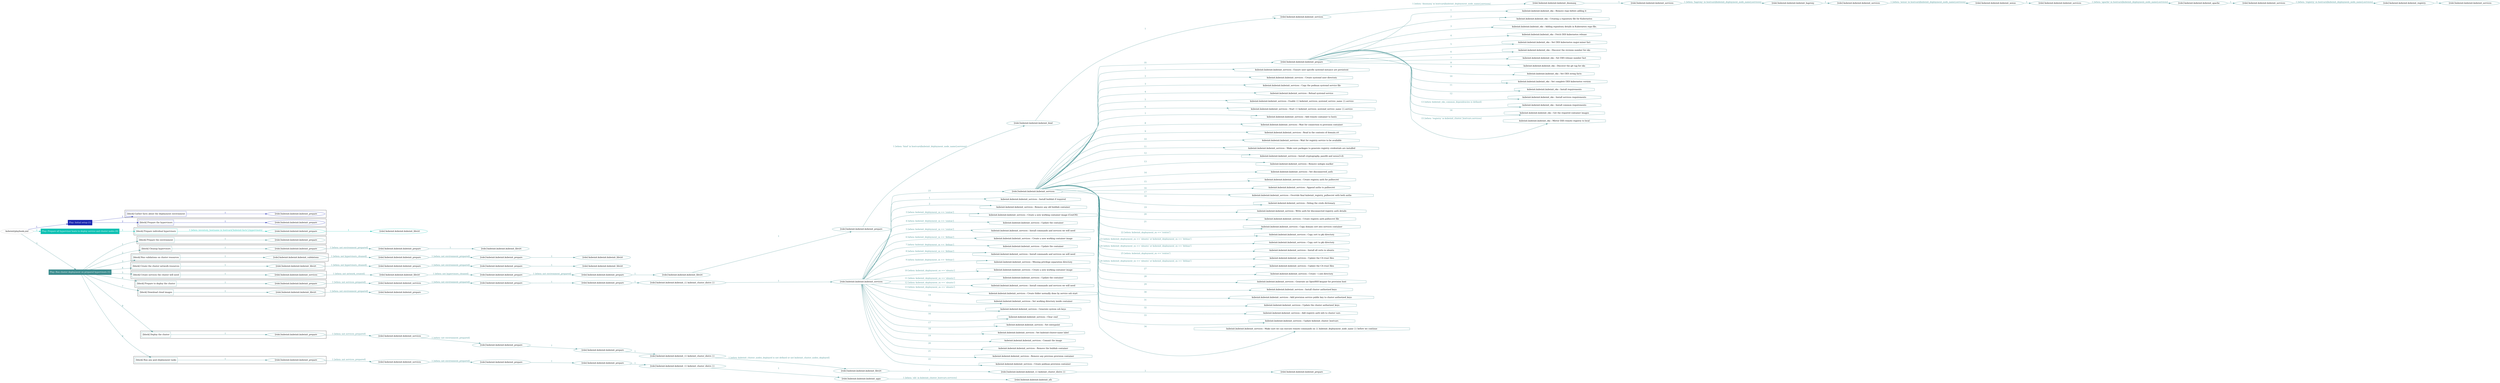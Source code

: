 digraph {
	graph [concentrate=true ordering=in rankdir=LR ratio=fill]
	edge [esep=5 sep=10]
	"kubeinit/playbook.yml" [id=root_node style=dotted]
	play_ed27cd42 [label="Play: Initial setup (1)" color="#1b28b1" fontcolor="#ffffff" id=play_ed27cd42 shape=box style=filled tooltip=localhost]
	"kubeinit/playbook.yml" -> play_ed27cd42 [label="1 " color="#1b28b1" fontcolor="#1b28b1" id=edge_12d8f143 labeltooltip="1 " tooltip="1 "]
	subgraph "kubeinit.kubeinit.kubeinit_prepare" {
		role_1913aab4 [label="[role] kubeinit.kubeinit.kubeinit_prepare" color="#1b28b1" id=role_1913aab4 tooltip="kubeinit.kubeinit.kubeinit_prepare"]
	}
	subgraph "kubeinit.kubeinit.kubeinit_prepare" {
		role_40dce30f [label="[role] kubeinit.kubeinit.kubeinit_prepare" color="#1b28b1" id=role_40dce30f tooltip="kubeinit.kubeinit.kubeinit_prepare"]
	}
	subgraph "Play: Initial setup (1)" {
		play_ed27cd42 -> block_aa862ec1 [label=1 color="#1b28b1" fontcolor="#1b28b1" id=edge_5e44bdc2 labeltooltip=1 tooltip=1]
		subgraph cluster_block_aa862ec1 {
			block_aa862ec1 [label="[block] Gather facts about the deployment environment" color="#1b28b1" id=block_aa862ec1 labeltooltip="Gather facts about the deployment environment" shape=box tooltip="Gather facts about the deployment environment"]
			block_aa862ec1 -> role_1913aab4 [label="1 " color="#1b28b1" fontcolor="#1b28b1" id=edge_03c2c3b6 labeltooltip="1 " tooltip="1 "]
		}
		play_ed27cd42 -> block_c8b6a17e [label=2 color="#1b28b1" fontcolor="#1b28b1" id=edge_3d2b2906 labeltooltip=2 tooltip=2]
		subgraph cluster_block_c8b6a17e {
			block_c8b6a17e [label="[block] Prepare the hypervisors" color="#1b28b1" id=block_c8b6a17e labeltooltip="Prepare the hypervisors" shape=box tooltip="Prepare the hypervisors"]
			block_c8b6a17e -> role_40dce30f [label="1 " color="#1b28b1" fontcolor="#1b28b1" id=edge_40eb3277 labeltooltip="1 " tooltip="1 "]
		}
	}
	play_72707050 [label="Play: Prepare all hypervisor hosts to deploy service and cluster nodes (0)" color="#0cc0b2" fontcolor="#ffffff" id=play_72707050 shape=box style=filled tooltip="Play: Prepare all hypervisor hosts to deploy service and cluster nodes (0)"]
	"kubeinit/playbook.yml" -> play_72707050 [label="2 " color="#0cc0b2" fontcolor="#0cc0b2" id=edge_b194c62f labeltooltip="2 " tooltip="2 "]
	subgraph "kubeinit.kubeinit.kubeinit_libvirt" {
		role_ccc35db8 [label="[role] kubeinit.kubeinit.kubeinit_libvirt" color="#0cc0b2" id=role_ccc35db8 tooltip="kubeinit.kubeinit.kubeinit_libvirt"]
	}
	subgraph "kubeinit.kubeinit.kubeinit_prepare" {
		role_d490cbe4 [label="[role] kubeinit.kubeinit.kubeinit_prepare" color="#0cc0b2" id=role_d490cbe4 tooltip="kubeinit.kubeinit.kubeinit_prepare"]
		role_d490cbe4 -> role_ccc35db8 [label="1 " color="#0cc0b2" fontcolor="#0cc0b2" id=edge_36a1f5f4 labeltooltip="1 " tooltip="1 "]
	}
	subgraph "Play: Prepare all hypervisor hosts to deploy service and cluster nodes (0)" {
		play_72707050 -> block_4f9aa7d6 [label=1 color="#0cc0b2" fontcolor="#0cc0b2" id=edge_ea1179d7 labeltooltip=1 tooltip=1]
		subgraph cluster_block_4f9aa7d6 {
			block_4f9aa7d6 [label="[block] Prepare individual hypervisors" color="#0cc0b2" id=block_4f9aa7d6 labeltooltip="Prepare individual hypervisors" shape=box tooltip="Prepare individual hypervisors"]
			block_4f9aa7d6 -> role_d490cbe4 [label="1 [when: inventory_hostname in hostvars['kubeinit-facts'].hypervisors]" color="#0cc0b2" fontcolor="#0cc0b2" id=edge_2a4bf79c labeltooltip="1 [when: inventory_hostname in hostvars['kubeinit-facts'].hypervisors]" tooltip="1 [when: inventory_hostname in hostvars['kubeinit-facts'].hypervisors]"]
		}
	}
	play_289da50a [label="Play: Run cluster deployment on prepared hypervisors (1)" color="#3d8d8f" fontcolor="#ffffff" id=play_289da50a shape=box style=filled tooltip=localhost]
	"kubeinit/playbook.yml" -> play_289da50a [label="3 " color="#3d8d8f" fontcolor="#3d8d8f" id=edge_84b1f937 labeltooltip="3 " tooltip="3 "]
	subgraph "kubeinit.kubeinit.kubeinit_prepare" {
		role_c51b89fb [label="[role] kubeinit.kubeinit.kubeinit_prepare" color="#3d8d8f" id=role_c51b89fb tooltip="kubeinit.kubeinit.kubeinit_prepare"]
	}
	subgraph "kubeinit.kubeinit.kubeinit_libvirt" {
		role_5e4519c5 [label="[role] kubeinit.kubeinit.kubeinit_libvirt" color="#3d8d8f" id=role_5e4519c5 tooltip="kubeinit.kubeinit.kubeinit_libvirt"]
	}
	subgraph "kubeinit.kubeinit.kubeinit_prepare" {
		role_742d0449 [label="[role] kubeinit.kubeinit.kubeinit_prepare" color="#3d8d8f" id=role_742d0449 tooltip="kubeinit.kubeinit.kubeinit_prepare"]
		role_742d0449 -> role_5e4519c5 [label="1 " color="#3d8d8f" fontcolor="#3d8d8f" id=edge_6610e8fa labeltooltip="1 " tooltip="1 "]
	}
	subgraph "kubeinit.kubeinit.kubeinit_prepare" {
		role_48e809f1 [label="[role] kubeinit.kubeinit.kubeinit_prepare" color="#3d8d8f" id=role_48e809f1 tooltip="kubeinit.kubeinit.kubeinit_prepare"]
		role_48e809f1 -> role_742d0449 [label="1 [when: not environment_prepared]" color="#3d8d8f" fontcolor="#3d8d8f" id=edge_e82c9b87 labeltooltip="1 [when: not environment_prepared]" tooltip="1 [when: not environment_prepared]"]
	}
	subgraph "kubeinit.kubeinit.kubeinit_libvirt" {
		role_6fddac48 [label="[role] kubeinit.kubeinit.kubeinit_libvirt" color="#3d8d8f" id=role_6fddac48 tooltip="kubeinit.kubeinit.kubeinit_libvirt"]
	}
	subgraph "kubeinit.kubeinit.kubeinit_prepare" {
		role_36497bff [label="[role] kubeinit.kubeinit.kubeinit_prepare" color="#3d8d8f" id=role_36497bff tooltip="kubeinit.kubeinit.kubeinit_prepare"]
		role_36497bff -> role_6fddac48 [label="1 " color="#3d8d8f" fontcolor="#3d8d8f" id=edge_33f6905b labeltooltip="1 " tooltip="1 "]
	}
	subgraph "kubeinit.kubeinit.kubeinit_prepare" {
		role_cf94d3ee [label="[role] kubeinit.kubeinit.kubeinit_prepare" color="#3d8d8f" id=role_cf94d3ee tooltip="kubeinit.kubeinit.kubeinit_prepare"]
		role_cf94d3ee -> role_36497bff [label="1 [when: not environment_prepared]" color="#3d8d8f" fontcolor="#3d8d8f" id=edge_13f770f9 labeltooltip="1 [when: not environment_prepared]" tooltip="1 [when: not environment_prepared]"]
	}
	subgraph "kubeinit.kubeinit.kubeinit_validations" {
		role_640a4544 [label="[role] kubeinit.kubeinit.kubeinit_validations" color="#3d8d8f" id=role_640a4544 tooltip="kubeinit.kubeinit.kubeinit_validations"]
		role_640a4544 -> role_cf94d3ee [label="1 [when: not hypervisors_cleaned]" color="#3d8d8f" fontcolor="#3d8d8f" id=edge_4dc7b590 labeltooltip="1 [when: not hypervisors_cleaned]" tooltip="1 [when: not hypervisors_cleaned]"]
	}
	subgraph "kubeinit.kubeinit.kubeinit_libvirt" {
		role_d9c794e6 [label="[role] kubeinit.kubeinit.kubeinit_libvirt" color="#3d8d8f" id=role_d9c794e6 tooltip="kubeinit.kubeinit.kubeinit_libvirt"]
	}
	subgraph "kubeinit.kubeinit.kubeinit_prepare" {
		role_4f677d02 [label="[role] kubeinit.kubeinit.kubeinit_prepare" color="#3d8d8f" id=role_4f677d02 tooltip="kubeinit.kubeinit.kubeinit_prepare"]
		role_4f677d02 -> role_d9c794e6 [label="1 " color="#3d8d8f" fontcolor="#3d8d8f" id=edge_91c641a7 labeltooltip="1 " tooltip="1 "]
	}
	subgraph "kubeinit.kubeinit.kubeinit_prepare" {
		role_67b2a0ea [label="[role] kubeinit.kubeinit.kubeinit_prepare" color="#3d8d8f" id=role_67b2a0ea tooltip="kubeinit.kubeinit.kubeinit_prepare"]
		role_67b2a0ea -> role_4f677d02 [label="1 [when: not environment_prepared]" color="#3d8d8f" fontcolor="#3d8d8f" id=edge_03c2a762 labeltooltip="1 [when: not environment_prepared]" tooltip="1 [when: not environment_prepared]"]
	}
	subgraph "kubeinit.kubeinit.kubeinit_libvirt" {
		role_ad00f9f1 [label="[role] kubeinit.kubeinit.kubeinit_libvirt" color="#3d8d8f" id=role_ad00f9f1 tooltip="kubeinit.kubeinit.kubeinit_libvirt"]
		role_ad00f9f1 -> role_67b2a0ea [label="1 [when: not hypervisors_cleaned]" color="#3d8d8f" fontcolor="#3d8d8f" id=edge_6fa90950 labeltooltip="1 [when: not hypervisors_cleaned]" tooltip="1 [when: not hypervisors_cleaned]"]
	}
	subgraph "kubeinit.kubeinit.kubeinit_services" {
		role_8a40bcc5 [label="[role] kubeinit.kubeinit.kubeinit_services" color="#3d8d8f" id=role_8a40bcc5 tooltip="kubeinit.kubeinit.kubeinit_services"]
	}
	subgraph "kubeinit.kubeinit.kubeinit_registry" {
		role_cb0378b9 [label="[role] kubeinit.kubeinit.kubeinit_registry" color="#3d8d8f" id=role_cb0378b9 tooltip="kubeinit.kubeinit.kubeinit_registry"]
		role_cb0378b9 -> role_8a40bcc5 [label="1 " color="#3d8d8f" fontcolor="#3d8d8f" id=edge_34a30bad labeltooltip="1 " tooltip="1 "]
	}
	subgraph "kubeinit.kubeinit.kubeinit_services" {
		role_3da8ff04 [label="[role] kubeinit.kubeinit.kubeinit_services" color="#3d8d8f" id=role_3da8ff04 tooltip="kubeinit.kubeinit.kubeinit_services"]
		role_3da8ff04 -> role_cb0378b9 [label="1 [when: 'registry' in hostvars[kubeinit_deployment_node_name].services]" color="#3d8d8f" fontcolor="#3d8d8f" id=edge_a5166edc labeltooltip="1 [when: 'registry' in hostvars[kubeinit_deployment_node_name].services]" tooltip="1 [when: 'registry' in hostvars[kubeinit_deployment_node_name].services]"]
	}
	subgraph "kubeinit.kubeinit.kubeinit_apache" {
		role_f93e5e94 [label="[role] kubeinit.kubeinit.kubeinit_apache" color="#3d8d8f" id=role_f93e5e94 tooltip="kubeinit.kubeinit.kubeinit_apache"]
		role_f93e5e94 -> role_3da8ff04 [label="1 " color="#3d8d8f" fontcolor="#3d8d8f" id=edge_82e59283 labeltooltip="1 " tooltip="1 "]
	}
	subgraph "kubeinit.kubeinit.kubeinit_services" {
		role_94d67c78 [label="[role] kubeinit.kubeinit.kubeinit_services" color="#3d8d8f" id=role_94d67c78 tooltip="kubeinit.kubeinit.kubeinit_services"]
		role_94d67c78 -> role_f93e5e94 [label="1 [when: 'apache' in hostvars[kubeinit_deployment_node_name].services]" color="#3d8d8f" fontcolor="#3d8d8f" id=edge_d48b48a7 labeltooltip="1 [when: 'apache' in hostvars[kubeinit_deployment_node_name].services]" tooltip="1 [when: 'apache' in hostvars[kubeinit_deployment_node_name].services]"]
	}
	subgraph "kubeinit.kubeinit.kubeinit_nexus" {
		role_5ba7af04 [label="[role] kubeinit.kubeinit.kubeinit_nexus" color="#3d8d8f" id=role_5ba7af04 tooltip="kubeinit.kubeinit.kubeinit_nexus"]
		role_5ba7af04 -> role_94d67c78 [label="1 " color="#3d8d8f" fontcolor="#3d8d8f" id=edge_3f0e7e55 labeltooltip="1 " tooltip="1 "]
	}
	subgraph "kubeinit.kubeinit.kubeinit_services" {
		role_5fd3d539 [label="[role] kubeinit.kubeinit.kubeinit_services" color="#3d8d8f" id=role_5fd3d539 tooltip="kubeinit.kubeinit.kubeinit_services"]
		role_5fd3d539 -> role_5ba7af04 [label="1 [when: 'nexus' in hostvars[kubeinit_deployment_node_name].services]" color="#3d8d8f" fontcolor="#3d8d8f" id=edge_e16a036d labeltooltip="1 [when: 'nexus' in hostvars[kubeinit_deployment_node_name].services]" tooltip="1 [when: 'nexus' in hostvars[kubeinit_deployment_node_name].services]"]
	}
	subgraph "kubeinit.kubeinit.kubeinit_haproxy" {
		role_6640e6b1 [label="[role] kubeinit.kubeinit.kubeinit_haproxy" color="#3d8d8f" id=role_6640e6b1 tooltip="kubeinit.kubeinit.kubeinit_haproxy"]
		role_6640e6b1 -> role_5fd3d539 [label="1 " color="#3d8d8f" fontcolor="#3d8d8f" id=edge_9a7c8c43 labeltooltip="1 " tooltip="1 "]
	}
	subgraph "kubeinit.kubeinit.kubeinit_services" {
		role_807a1c84 [label="[role] kubeinit.kubeinit.kubeinit_services" color="#3d8d8f" id=role_807a1c84 tooltip="kubeinit.kubeinit.kubeinit_services"]
		role_807a1c84 -> role_6640e6b1 [label="1 [when: 'haproxy' in hostvars[kubeinit_deployment_node_name].services]" color="#3d8d8f" fontcolor="#3d8d8f" id=edge_5aa02220 labeltooltip="1 [when: 'haproxy' in hostvars[kubeinit_deployment_node_name].services]" tooltip="1 [when: 'haproxy' in hostvars[kubeinit_deployment_node_name].services]"]
	}
	subgraph "kubeinit.kubeinit.kubeinit_dnsmasq" {
		role_ddac6aa1 [label="[role] kubeinit.kubeinit.kubeinit_dnsmasq" color="#3d8d8f" id=role_ddac6aa1 tooltip="kubeinit.kubeinit.kubeinit_dnsmasq"]
		role_ddac6aa1 -> role_807a1c84 [label="1 " color="#3d8d8f" fontcolor="#3d8d8f" id=edge_2832aa70 labeltooltip="1 " tooltip="1 "]
	}
	subgraph "kubeinit.kubeinit.kubeinit_services" {
		role_669ea11e [label="[role] kubeinit.kubeinit.kubeinit_services" color="#3d8d8f" id=role_669ea11e tooltip="kubeinit.kubeinit.kubeinit_services"]
		role_669ea11e -> role_ddac6aa1 [label="1 [when: 'dnsmasq' in hostvars[kubeinit_deployment_node_name].services]" color="#3d8d8f" fontcolor="#3d8d8f" id=edge_ac540626 labeltooltip="1 [when: 'dnsmasq' in hostvars[kubeinit_deployment_node_name].services]" tooltip="1 [when: 'dnsmasq' in hostvars[kubeinit_deployment_node_name].services]"]
	}
	subgraph "kubeinit.kubeinit.kubeinit_bind" {
		role_a613025d [label="[role] kubeinit.kubeinit.kubeinit_bind" color="#3d8d8f" id=role_a613025d tooltip="kubeinit.kubeinit.kubeinit_bind"]
		role_a613025d -> role_669ea11e [label="1 " color="#3d8d8f" fontcolor="#3d8d8f" id=edge_81223e79 labeltooltip="1 " tooltip="1 "]
	}
	subgraph "kubeinit.kubeinit.kubeinit_prepare" {
		role_af8263e2 [label="[role] kubeinit.kubeinit.kubeinit_prepare" color="#3d8d8f" id=role_af8263e2 tooltip="kubeinit.kubeinit.kubeinit_prepare"]
		role_af8263e2 -> role_a613025d [label="1 [when: 'bind' in hostvars[kubeinit_deployment_node_name].services]" color="#3d8d8f" fontcolor="#3d8d8f" id=edge_119400f1 labeltooltip="1 [when: 'bind' in hostvars[kubeinit_deployment_node_name].services]" tooltip="1 [when: 'bind' in hostvars[kubeinit_deployment_node_name].services]"]
	}
	subgraph "kubeinit.kubeinit.kubeinit_libvirt" {
		role_ec24b606 [label="[role] kubeinit.kubeinit.kubeinit_libvirt" color="#3d8d8f" id=role_ec24b606 tooltip="kubeinit.kubeinit.kubeinit_libvirt"]
		role_ec24b606 -> role_af8263e2 [label="1 " color="#3d8d8f" fontcolor="#3d8d8f" id=edge_4106779b labeltooltip="1 " tooltip="1 "]
	}
	subgraph "kubeinit.kubeinit.kubeinit_prepare" {
		role_6ece274b [label="[role] kubeinit.kubeinit.kubeinit_prepare" color="#3d8d8f" id=role_6ece274b tooltip="kubeinit.kubeinit.kubeinit_prepare"]
		role_6ece274b -> role_ec24b606 [label="1 " color="#3d8d8f" fontcolor="#3d8d8f" id=edge_ae732246 labeltooltip="1 " tooltip="1 "]
	}
	subgraph "kubeinit.kubeinit.kubeinit_prepare" {
		role_fc67b552 [label="[role] kubeinit.kubeinit.kubeinit_prepare" color="#3d8d8f" id=role_fc67b552 tooltip="kubeinit.kubeinit.kubeinit_prepare"]
		role_fc67b552 -> role_6ece274b [label="1 [when: not environment_prepared]" color="#3d8d8f" fontcolor="#3d8d8f" id=edge_a0541a62 labeltooltip="1 [when: not environment_prepared]" tooltip="1 [when: not environment_prepared]"]
	}
	subgraph "kubeinit.kubeinit.kubeinit_libvirt" {
		role_9a5ef5a3 [label="[role] kubeinit.kubeinit.kubeinit_libvirt" color="#3d8d8f" id=role_9a5ef5a3 tooltip="kubeinit.kubeinit.kubeinit_libvirt"]
		role_9a5ef5a3 -> role_fc67b552 [label="1 [when: not hypervisors_cleaned]" color="#3d8d8f" fontcolor="#3d8d8f" id=edge_6aa70fbb labeltooltip="1 [when: not hypervisors_cleaned]" tooltip="1 [when: not hypervisors_cleaned]"]
	}
	subgraph "kubeinit.kubeinit.kubeinit_services" {
		role_b796de22 [label="[role] kubeinit.kubeinit.kubeinit_services" color="#3d8d8f" id=role_b796de22 tooltip="kubeinit.kubeinit.kubeinit_services"]
		role_b796de22 -> role_9a5ef5a3 [label="1 [when: not network_created]" color="#3d8d8f" fontcolor="#3d8d8f" id=edge_2a6d3ac8 labeltooltip="1 [when: not network_created]" tooltip="1 [when: not network_created]"]
	}
	subgraph "kubeinit.kubeinit.kubeinit_prepare" {
		role_5080daf3 [label="[role] kubeinit.kubeinit.kubeinit_prepare" color="#3d8d8f" id=role_5080daf3 tooltip="kubeinit.kubeinit.kubeinit_prepare"]
		task_c524c833 [label="kubeinit.kubeinit.kubeinit_eks : Remove repo before adding it" color="#3d8d8f" id=task_c524c833 shape=octagon tooltip="kubeinit.kubeinit.kubeinit_eks : Remove repo before adding it"]
		role_5080daf3 -> task_c524c833 [label="1 " color="#3d8d8f" fontcolor="#3d8d8f" id=edge_ee82f347 labeltooltip="1 " tooltip="1 "]
		task_7a5a6acb [label="kubeinit.kubeinit.kubeinit_eks : Creating a repository file for Kubernetes" color="#3d8d8f" id=task_7a5a6acb shape=octagon tooltip="kubeinit.kubeinit.kubeinit_eks : Creating a repository file for Kubernetes"]
		role_5080daf3 -> task_7a5a6acb [label="2 " color="#3d8d8f" fontcolor="#3d8d8f" id=edge_6113c888 labeltooltip="2 " tooltip="2 "]
		task_5d8f1655 [label="kubeinit.kubeinit.kubeinit_eks : Adding repository details in Kubernetes repo file." color="#3d8d8f" id=task_5d8f1655 shape=octagon tooltip="kubeinit.kubeinit.kubeinit_eks : Adding repository details in Kubernetes repo file."]
		role_5080daf3 -> task_5d8f1655 [label="3 " color="#3d8d8f" fontcolor="#3d8d8f" id=edge_b1687b29 labeltooltip="3 " tooltip="3 "]
		task_80e5659b [label="kubeinit.kubeinit.kubeinit_eks : Fetch EKS kubernetes release" color="#3d8d8f" id=task_80e5659b shape=octagon tooltip="kubeinit.kubeinit.kubeinit_eks : Fetch EKS kubernetes release"]
		role_5080daf3 -> task_80e5659b [label="4 " color="#3d8d8f" fontcolor="#3d8d8f" id=edge_83ed5801 labeltooltip="4 " tooltip="4 "]
		task_7a3148df [label="kubeinit.kubeinit.kubeinit_eks : Set EKS kubernetes major-minor fact" color="#3d8d8f" id=task_7a3148df shape=octagon tooltip="kubeinit.kubeinit.kubeinit_eks : Set EKS kubernetes major-minor fact"]
		role_5080daf3 -> task_7a3148df [label="5 " color="#3d8d8f" fontcolor="#3d8d8f" id=edge_a1361b13 labeltooltip="5 " tooltip="5 "]
		task_a646508f [label="kubeinit.kubeinit.kubeinit_eks : Discover the revision number for eks" color="#3d8d8f" id=task_a646508f shape=octagon tooltip="kubeinit.kubeinit.kubeinit_eks : Discover the revision number for eks"]
		role_5080daf3 -> task_a646508f [label="6 " color="#3d8d8f" fontcolor="#3d8d8f" id=edge_18ba3a00 labeltooltip="6 " tooltip="6 "]
		task_b60b4933 [label="kubeinit.kubeinit.kubeinit_eks : Set EKS release number fact" color="#3d8d8f" id=task_b60b4933 shape=octagon tooltip="kubeinit.kubeinit.kubeinit_eks : Set EKS release number fact"]
		role_5080daf3 -> task_b60b4933 [label="7 " color="#3d8d8f" fontcolor="#3d8d8f" id=edge_b01d1265 labeltooltip="7 " tooltip="7 "]
		task_8fae498a [label="kubeinit.kubeinit.kubeinit_eks : Discover the git tag for eks" color="#3d8d8f" id=task_8fae498a shape=octagon tooltip="kubeinit.kubeinit.kubeinit_eks : Discover the git tag for eks"]
		role_5080daf3 -> task_8fae498a [label="8 " color="#3d8d8f" fontcolor="#3d8d8f" id=edge_43b6bfc1 labeltooltip="8 " tooltip="8 "]
		task_4cc529e1 [label="kubeinit.kubeinit.kubeinit_eks : Set EKS string facts" color="#3d8d8f" id=task_4cc529e1 shape=octagon tooltip="kubeinit.kubeinit.kubeinit_eks : Set EKS string facts"]
		role_5080daf3 -> task_4cc529e1 [label="9 " color="#3d8d8f" fontcolor="#3d8d8f" id=edge_a29e994a labeltooltip="9 " tooltip="9 "]
		task_43d8b7f7 [label="kubeinit.kubeinit.kubeinit_eks : Set complete EKS kubernetes version" color="#3d8d8f" id=task_43d8b7f7 shape=octagon tooltip="kubeinit.kubeinit.kubeinit_eks : Set complete EKS kubernetes version"]
		role_5080daf3 -> task_43d8b7f7 [label="10 " color="#3d8d8f" fontcolor="#3d8d8f" id=edge_1fc84850 labeltooltip="10 " tooltip="10 "]
		task_b6832291 [label="kubeinit.kubeinit.kubeinit_eks : Install requirements" color="#3d8d8f" id=task_b6832291 shape=octagon tooltip="kubeinit.kubeinit.kubeinit_eks : Install requirements"]
		role_5080daf3 -> task_b6832291 [label="11 " color="#3d8d8f" fontcolor="#3d8d8f" id=edge_e22537a0 labeltooltip="11 " tooltip="11 "]
		task_f0002937 [label="kubeinit.kubeinit.kubeinit_eks : Install services requirements" color="#3d8d8f" id=task_f0002937 shape=octagon tooltip="kubeinit.kubeinit.kubeinit_eks : Install services requirements"]
		role_5080daf3 -> task_f0002937 [label="12 " color="#3d8d8f" fontcolor="#3d8d8f" id=edge_0b64375f labeltooltip="12 " tooltip="12 "]
		task_69e80c5c [label="kubeinit.kubeinit.kubeinit_eks : Install common requirements" color="#3d8d8f" id=task_69e80c5c shape=octagon tooltip="kubeinit.kubeinit.kubeinit_eks : Install common requirements"]
		role_5080daf3 -> task_69e80c5c [label="13 [when: kubeinit_eks_common_dependencies is defined]" color="#3d8d8f" fontcolor="#3d8d8f" id=edge_01b334aa labeltooltip="13 [when: kubeinit_eks_common_dependencies is defined]" tooltip="13 [when: kubeinit_eks_common_dependencies is defined]"]
		task_558d7453 [label="kubeinit.kubeinit.kubeinit_eks : Get the required container images" color="#3d8d8f" id=task_558d7453 shape=octagon tooltip="kubeinit.kubeinit.kubeinit_eks : Get the required container images"]
		role_5080daf3 -> task_558d7453 [label="14 " color="#3d8d8f" fontcolor="#3d8d8f" id=edge_521c6434 labeltooltip="14 " tooltip="14 "]
		task_aaf5587a [label="kubeinit.kubeinit.kubeinit_eks : Mirror EKS remote registry to local" color="#3d8d8f" id=task_aaf5587a shape=octagon tooltip="kubeinit.kubeinit.kubeinit_eks : Mirror EKS remote registry to local"]
		role_5080daf3 -> task_aaf5587a [label="15 [when: 'registry' in kubeinit_cluster_hostvars.services]" color="#3d8d8f" fontcolor="#3d8d8f" id=edge_68f10ab7 labeltooltip="15 [when: 'registry' in kubeinit_cluster_hostvars.services]" tooltip="15 [when: 'registry' in kubeinit_cluster_hostvars.services]"]
	}
	subgraph "kubeinit.kubeinit.kubeinit_services" {
		role_c62dd829 [label="[role] kubeinit.kubeinit.kubeinit_services" color="#3d8d8f" id=role_c62dd829 tooltip="kubeinit.kubeinit.kubeinit_services"]
		task_babb13df [label="kubeinit.kubeinit.kubeinit_services : Ensure user specific systemd instance are persistent" color="#3d8d8f" id=task_babb13df shape=octagon tooltip="kubeinit.kubeinit.kubeinit_services : Ensure user specific systemd instance are persistent"]
		role_c62dd829 -> task_babb13df [label="1 " color="#3d8d8f" fontcolor="#3d8d8f" id=edge_08d0a9c3 labeltooltip="1 " tooltip="1 "]
		task_16cf6bcc [label="kubeinit.kubeinit.kubeinit_services : Create systemd user directory" color="#3d8d8f" id=task_16cf6bcc shape=octagon tooltip="kubeinit.kubeinit.kubeinit_services : Create systemd user directory"]
		role_c62dd829 -> task_16cf6bcc [label="2 " color="#3d8d8f" fontcolor="#3d8d8f" id=edge_efe310e9 labeltooltip="2 " tooltip="2 "]
		task_50e7569a [label="kubeinit.kubeinit.kubeinit_services : Copy the podman systemd service file" color="#3d8d8f" id=task_50e7569a shape=octagon tooltip="kubeinit.kubeinit.kubeinit_services : Copy the podman systemd service file"]
		role_c62dd829 -> task_50e7569a [label="3 " color="#3d8d8f" fontcolor="#3d8d8f" id=edge_6308e497 labeltooltip="3 " tooltip="3 "]
		task_e806958f [label="kubeinit.kubeinit.kubeinit_services : Reload systemd service" color="#3d8d8f" id=task_e806958f shape=octagon tooltip="kubeinit.kubeinit.kubeinit_services : Reload systemd service"]
		role_c62dd829 -> task_e806958f [label="4 " color="#3d8d8f" fontcolor="#3d8d8f" id=edge_603ae0ab labeltooltip="4 " tooltip="4 "]
		task_04f7ec0a [label="kubeinit.kubeinit.kubeinit_services : Enable {{ kubeinit_services_systemd_service_name }}.service" color="#3d8d8f" id=task_04f7ec0a shape=octagon tooltip="kubeinit.kubeinit.kubeinit_services : Enable {{ kubeinit_services_systemd_service_name }}.service"]
		role_c62dd829 -> task_04f7ec0a [label="5 " color="#3d8d8f" fontcolor="#3d8d8f" id=edge_5b76b53d labeltooltip="5 " tooltip="5 "]
		task_aca8685b [label="kubeinit.kubeinit.kubeinit_services : Start {{ kubeinit_services_systemd_service_name }}.service" color="#3d8d8f" id=task_aca8685b shape=octagon tooltip="kubeinit.kubeinit.kubeinit_services : Start {{ kubeinit_services_systemd_service_name }}.service"]
		role_c62dd829 -> task_aca8685b [label="6 " color="#3d8d8f" fontcolor="#3d8d8f" id=edge_55ed6dcb labeltooltip="6 " tooltip="6 "]
		task_1c650e6e [label="kubeinit.kubeinit.kubeinit_services : Add remote container to hosts" color="#3d8d8f" id=task_1c650e6e shape=octagon tooltip="kubeinit.kubeinit.kubeinit_services : Add remote container to hosts"]
		role_c62dd829 -> task_1c650e6e [label="7 " color="#3d8d8f" fontcolor="#3d8d8f" id=edge_7a0fbd1c labeltooltip="7 " tooltip="7 "]
		task_932d36e6 [label="kubeinit.kubeinit.kubeinit_services : Wait for connection to provision container" color="#3d8d8f" id=task_932d36e6 shape=octagon tooltip="kubeinit.kubeinit.kubeinit_services : Wait for connection to provision container"]
		role_c62dd829 -> task_932d36e6 [label="8 " color="#3d8d8f" fontcolor="#3d8d8f" id=edge_9a2fd65e labeltooltip="8 " tooltip="8 "]
		task_d07f0fb8 [label="kubeinit.kubeinit.kubeinit_services : Read in the contents of domain.crt" color="#3d8d8f" id=task_d07f0fb8 shape=octagon tooltip="kubeinit.kubeinit.kubeinit_services : Read in the contents of domain.crt"]
		role_c62dd829 -> task_d07f0fb8 [label="9 " color="#3d8d8f" fontcolor="#3d8d8f" id=edge_7f1ac203 labeltooltip="9 " tooltip="9 "]
		task_81d4335b [label="kubeinit.kubeinit.kubeinit_services : Wait for registry service to be available" color="#3d8d8f" id=task_81d4335b shape=octagon tooltip="kubeinit.kubeinit.kubeinit_services : Wait for registry service to be available"]
		role_c62dd829 -> task_81d4335b [label="10 " color="#3d8d8f" fontcolor="#3d8d8f" id=edge_efd030d4 labeltooltip="10 " tooltip="10 "]
		task_6a5060ae [label="kubeinit.kubeinit.kubeinit_services : Make sure packages to generate registry credentials are installed" color="#3d8d8f" id=task_6a5060ae shape=octagon tooltip="kubeinit.kubeinit.kubeinit_services : Make sure packages to generate registry credentials are installed"]
		role_c62dd829 -> task_6a5060ae [label="11 " color="#3d8d8f" fontcolor="#3d8d8f" id=edge_aa6e1465 labeltooltip="11 " tooltip="11 "]
		task_effafbb5 [label="kubeinit.kubeinit.kubeinit_services : Install cryptography, passlib and nexus3-cli" color="#3d8d8f" id=task_effafbb5 shape=octagon tooltip="kubeinit.kubeinit.kubeinit_services : Install cryptography, passlib and nexus3-cli"]
		role_c62dd829 -> task_effafbb5 [label="12 " color="#3d8d8f" fontcolor="#3d8d8f" id=edge_8fc84396 labeltooltip="12 " tooltip="12 "]
		task_9b374a0b [label="kubeinit.kubeinit.kubeinit_services : Remove nologin marker" color="#3d8d8f" id=task_9b374a0b shape=octagon tooltip="kubeinit.kubeinit.kubeinit_services : Remove nologin marker"]
		role_c62dd829 -> task_9b374a0b [label="13 " color="#3d8d8f" fontcolor="#3d8d8f" id=edge_a2b4248c labeltooltip="13 " tooltip="13 "]
		task_369b1b83 [label="kubeinit.kubeinit.kubeinit_services : Set disconnected_auth" color="#3d8d8f" id=task_369b1b83 shape=octagon tooltip="kubeinit.kubeinit.kubeinit_services : Set disconnected_auth"]
		role_c62dd829 -> task_369b1b83 [label="14 " color="#3d8d8f" fontcolor="#3d8d8f" id=edge_2cbb51d2 labeltooltip="14 " tooltip="14 "]
		task_cb7214e8 [label="kubeinit.kubeinit.kubeinit_services : Create registry auth for pullsecret" color="#3d8d8f" id=task_cb7214e8 shape=octagon tooltip="kubeinit.kubeinit.kubeinit_services : Create registry auth for pullsecret"]
		role_c62dd829 -> task_cb7214e8 [label="15 " color="#3d8d8f" fontcolor="#3d8d8f" id=edge_f215c5ed labeltooltip="15 " tooltip="15 "]
		task_e2a3208e [label="kubeinit.kubeinit.kubeinit_services : Append auths to pullsecret" color="#3d8d8f" id=task_e2a3208e shape=octagon tooltip="kubeinit.kubeinit.kubeinit_services : Append auths to pullsecret"]
		role_c62dd829 -> task_e2a3208e [label="16 " color="#3d8d8f" fontcolor="#3d8d8f" id=edge_4dea9ea8 labeltooltip="16 " tooltip="16 "]
		task_8c568d12 [label="kubeinit.kubeinit.kubeinit_services : Override final kubeinit_registry_pullsecret with both auths" color="#3d8d8f" id=task_8c568d12 shape=octagon tooltip="kubeinit.kubeinit.kubeinit_services : Override final kubeinit_registry_pullsecret with both auths"]
		role_c62dd829 -> task_8c568d12 [label="17 " color="#3d8d8f" fontcolor="#3d8d8f" id=edge_3e383131 labeltooltip="17 " tooltip="17 "]
		task_342cf297 [label="kubeinit.kubeinit.kubeinit_services : Debug the creds dictionary" color="#3d8d8f" id=task_342cf297 shape=octagon tooltip="kubeinit.kubeinit.kubeinit_services : Debug the creds dictionary"]
		role_c62dd829 -> task_342cf297 [label="18 " color="#3d8d8f" fontcolor="#3d8d8f" id=edge_d1ba92c2 labeltooltip="18 " tooltip="18 "]
		task_eefce76b [label="kubeinit.kubeinit.kubeinit_services : Write auth for disconnected registry auth details" color="#3d8d8f" id=task_eefce76b shape=octagon tooltip="kubeinit.kubeinit.kubeinit_services : Write auth for disconnected registry auth details"]
		role_c62dd829 -> task_eefce76b [label="19 " color="#3d8d8f" fontcolor="#3d8d8f" id=edge_aa6906d4 labeltooltip="19 " tooltip="19 "]
		task_97a3a2ce [label="kubeinit.kubeinit.kubeinit_services : Create registry auth pullsecret file" color="#3d8d8f" id=task_97a3a2ce shape=octagon tooltip="kubeinit.kubeinit.kubeinit_services : Create registry auth pullsecret file"]
		role_c62dd829 -> task_97a3a2ce [label="20 " color="#3d8d8f" fontcolor="#3d8d8f" id=edge_f7a1455f labeltooltip="20 " tooltip="20 "]
		task_71b5f4d1 [label="kubeinit.kubeinit.kubeinit_services : Copy domain cert into services container" color="#3d8d8f" id=task_71b5f4d1 shape=octagon tooltip="kubeinit.kubeinit.kubeinit_services : Copy domain cert into services container"]
		role_c62dd829 -> task_71b5f4d1 [label="21 " color="#3d8d8f" fontcolor="#3d8d8f" id=edge_3f172dab labeltooltip="21 " tooltip="21 "]
		task_b71b347f [label="kubeinit.kubeinit.kubeinit_services : Copy cert to pki directory" color="#3d8d8f" id=task_b71b347f shape=octagon tooltip="kubeinit.kubeinit.kubeinit_services : Copy cert to pki directory"]
		role_c62dd829 -> task_b71b347f [label="22 [when: kubeinit_deployment_os == 'centos']" color="#3d8d8f" fontcolor="#3d8d8f" id=edge_d4bc27e3 labeltooltip="22 [when: kubeinit_deployment_os == 'centos']" tooltip="22 [when: kubeinit_deployment_os == 'centos']"]
		task_1aa2a18c [label="kubeinit.kubeinit.kubeinit_services : Copy cert to pki directory" color="#3d8d8f" id=task_1aa2a18c shape=octagon tooltip="kubeinit.kubeinit.kubeinit_services : Copy cert to pki directory"]
		role_c62dd829 -> task_1aa2a18c [label="23 [when: kubeinit_deployment_os == 'ubuntu' or kubeinit_deployment_os == 'debian']" color="#3d8d8f" fontcolor="#3d8d8f" id=edge_151a52ec labeltooltip="23 [when: kubeinit_deployment_os == 'ubuntu' or kubeinit_deployment_os == 'debian']" tooltip="23 [when: kubeinit_deployment_os == 'ubuntu' or kubeinit_deployment_os == 'debian']"]
		task_5f1e58ff [label="kubeinit.kubeinit.kubeinit_services : Install all certs in ubuntu" color="#3d8d8f" id=task_5f1e58ff shape=octagon tooltip="kubeinit.kubeinit.kubeinit_services : Install all certs in ubuntu"]
		role_c62dd829 -> task_5f1e58ff [label="24 [when: kubeinit_deployment_os == 'ubuntu' or kubeinit_deployment_os == 'debian']" color="#3d8d8f" fontcolor="#3d8d8f" id=edge_57896b9a labeltooltip="24 [when: kubeinit_deployment_os == 'ubuntu' or kubeinit_deployment_os == 'debian']" tooltip="24 [when: kubeinit_deployment_os == 'ubuntu' or kubeinit_deployment_os == 'debian']"]
		task_85887d40 [label="kubeinit.kubeinit.kubeinit_services : Update the CA trust files" color="#3d8d8f" id=task_85887d40 shape=octagon tooltip="kubeinit.kubeinit.kubeinit_services : Update the CA trust files"]
		role_c62dd829 -> task_85887d40 [label="25 [when: kubeinit_deployment_os == 'centos']" color="#3d8d8f" fontcolor="#3d8d8f" id=edge_8d2a30f3 labeltooltip="25 [when: kubeinit_deployment_os == 'centos']" tooltip="25 [when: kubeinit_deployment_os == 'centos']"]
		task_7ea79cfb [label="kubeinit.kubeinit.kubeinit_services : Update the CA trust files" color="#3d8d8f" id=task_7ea79cfb shape=octagon tooltip="kubeinit.kubeinit.kubeinit_services : Update the CA trust files"]
		role_c62dd829 -> task_7ea79cfb [label="26 [when: kubeinit_deployment_os == 'ubuntu' or kubeinit_deployment_os == 'debian']" color="#3d8d8f" fontcolor="#3d8d8f" id=edge_822237c8 labeltooltip="26 [when: kubeinit_deployment_os == 'ubuntu' or kubeinit_deployment_os == 'debian']" tooltip="26 [when: kubeinit_deployment_os == 'ubuntu' or kubeinit_deployment_os == 'debian']"]
		task_7862f662 [label="kubeinit.kubeinit.kubeinit_services : Create ~/.ssh directory" color="#3d8d8f" id=task_7862f662 shape=octagon tooltip="kubeinit.kubeinit.kubeinit_services : Create ~/.ssh directory"]
		role_c62dd829 -> task_7862f662 [label="27 " color="#3d8d8f" fontcolor="#3d8d8f" id=edge_6d33233d labeltooltip="27 " tooltip="27 "]
		task_03d86523 [label="kubeinit.kubeinit.kubeinit_services : Generate an OpenSSH keypair for provision host" color="#3d8d8f" id=task_03d86523 shape=octagon tooltip="kubeinit.kubeinit.kubeinit_services : Generate an OpenSSH keypair for provision host"]
		role_c62dd829 -> task_03d86523 [label="28 " color="#3d8d8f" fontcolor="#3d8d8f" id=edge_e87a88d1 labeltooltip="28 " tooltip="28 "]
		task_69b3a863 [label="kubeinit.kubeinit.kubeinit_services : Install cluster authorized keys" color="#3d8d8f" id=task_69b3a863 shape=octagon tooltip="kubeinit.kubeinit.kubeinit_services : Install cluster authorized keys"]
		role_c62dd829 -> task_69b3a863 [label="29 " color="#3d8d8f" fontcolor="#3d8d8f" id=edge_3035c24f labeltooltip="29 " tooltip="29 "]
		task_69513a6d [label="kubeinit.kubeinit.kubeinit_services : Add provision service public key to cluster authorized_keys" color="#3d8d8f" id=task_69513a6d shape=octagon tooltip="kubeinit.kubeinit.kubeinit_services : Add provision service public key to cluster authorized_keys"]
		role_c62dd829 -> task_69513a6d [label="30 " color="#3d8d8f" fontcolor="#3d8d8f" id=edge_c0cc644a labeltooltip="30 " tooltip="30 "]
		task_48f45d05 [label="kubeinit.kubeinit.kubeinit_services : Update the cluster authorized_keys" color="#3d8d8f" id=task_48f45d05 shape=octagon tooltip="kubeinit.kubeinit.kubeinit_services : Update the cluster authorized_keys"]
		role_c62dd829 -> task_48f45d05 [label="31 " color="#3d8d8f" fontcolor="#3d8d8f" id=edge_91839847 labeltooltip="31 " tooltip="31 "]
		task_de1e8108 [label="kubeinit.kubeinit.kubeinit_services : Add registry auth info to cluster vars" color="#3d8d8f" id=task_de1e8108 shape=octagon tooltip="kubeinit.kubeinit.kubeinit_services : Add registry auth info to cluster vars"]
		role_c62dd829 -> task_de1e8108 [label="32 " color="#3d8d8f" fontcolor="#3d8d8f" id=edge_ee67b4f5 labeltooltip="32 " tooltip="32 "]
		task_e13db6c1 [label="kubeinit.kubeinit.kubeinit_services : Update kubeinit_cluster_hostvars" color="#3d8d8f" id=task_e13db6c1 shape=octagon tooltip="kubeinit.kubeinit.kubeinit_services : Update kubeinit_cluster_hostvars"]
		role_c62dd829 -> task_e13db6c1 [label="33 " color="#3d8d8f" fontcolor="#3d8d8f" id=edge_578a3758 labeltooltip="33 " tooltip="33 "]
		task_517d9d4a [label="kubeinit.kubeinit.kubeinit_services : Make sure we can execute remote commands on {{ kubeinit_deployment_node_name }} before we continue" color="#3d8d8f" id=task_517d9d4a shape=octagon tooltip="kubeinit.kubeinit.kubeinit_services : Make sure we can execute remote commands on {{ kubeinit_deployment_node_name }} before we continue"]
		role_c62dd829 -> task_517d9d4a [label="34 " color="#3d8d8f" fontcolor="#3d8d8f" id=edge_b0415f90 labeltooltip="34 " tooltip="34 "]
		role_c62dd829 -> role_5080daf3 [label="35 " color="#3d8d8f" fontcolor="#3d8d8f" id=edge_357b84c9 labeltooltip="35 " tooltip="35 "]
	}
	subgraph "kubeinit.kubeinit.kubeinit_services" {
		role_f3a13a66 [label="[role] kubeinit.kubeinit.kubeinit_services" color="#3d8d8f" id=role_f3a13a66 tooltip="kubeinit.kubeinit.kubeinit_services"]
		task_04c890d2 [label="kubeinit.kubeinit.kubeinit_services : Install buildah if required" color="#3d8d8f" id=task_04c890d2 shape=octagon tooltip="kubeinit.kubeinit.kubeinit_services : Install buildah if required"]
		role_f3a13a66 -> task_04c890d2 [label="1 " color="#3d8d8f" fontcolor="#3d8d8f" id=edge_d1e4b4c0 labeltooltip="1 " tooltip="1 "]
		task_e726155f [label="kubeinit.kubeinit.kubeinit_services : Remove any old buildah container" color="#3d8d8f" id=task_e726155f shape=octagon tooltip="kubeinit.kubeinit.kubeinit_services : Remove any old buildah container"]
		role_f3a13a66 -> task_e726155f [label="2 " color="#3d8d8f" fontcolor="#3d8d8f" id=edge_14f71bcf labeltooltip="2 " tooltip="2 "]
		task_0568f3a5 [label="kubeinit.kubeinit.kubeinit_services : Create a new working container image (CentOS)" color="#3d8d8f" id=task_0568f3a5 shape=octagon tooltip="kubeinit.kubeinit.kubeinit_services : Create a new working container image (CentOS)"]
		role_f3a13a66 -> task_0568f3a5 [label="3 [when: kubeinit_deployment_os == 'centos']" color="#3d8d8f" fontcolor="#3d8d8f" id=edge_1cdaf801 labeltooltip="3 [when: kubeinit_deployment_os == 'centos']" tooltip="3 [when: kubeinit_deployment_os == 'centos']"]
		task_bbf4bfab [label="kubeinit.kubeinit.kubeinit_services : Update the container" color="#3d8d8f" id=task_bbf4bfab shape=octagon tooltip="kubeinit.kubeinit.kubeinit_services : Update the container"]
		role_f3a13a66 -> task_bbf4bfab [label="4 [when: kubeinit_deployment_os == 'centos']" color="#3d8d8f" fontcolor="#3d8d8f" id=edge_8576b43d labeltooltip="4 [when: kubeinit_deployment_os == 'centos']" tooltip="4 [when: kubeinit_deployment_os == 'centos']"]
		task_bc0f8866 [label="kubeinit.kubeinit.kubeinit_services : Install commands and services we will need" color="#3d8d8f" id=task_bc0f8866 shape=octagon tooltip="kubeinit.kubeinit.kubeinit_services : Install commands and services we will need"]
		role_f3a13a66 -> task_bc0f8866 [label="5 [when: kubeinit_deployment_os == 'centos']" color="#3d8d8f" fontcolor="#3d8d8f" id=edge_03534e0b labeltooltip="5 [when: kubeinit_deployment_os == 'centos']" tooltip="5 [when: kubeinit_deployment_os == 'centos']"]
		task_c30d2dc1 [label="kubeinit.kubeinit.kubeinit_services : Create a new working container image" color="#3d8d8f" id=task_c30d2dc1 shape=octagon tooltip="kubeinit.kubeinit.kubeinit_services : Create a new working container image"]
		role_f3a13a66 -> task_c30d2dc1 [label="6 [when: kubeinit_deployment_os == 'debian']" color="#3d8d8f" fontcolor="#3d8d8f" id=edge_59ab299a labeltooltip="6 [when: kubeinit_deployment_os == 'debian']" tooltip="6 [when: kubeinit_deployment_os == 'debian']"]
		task_6dd9cdc2 [label="kubeinit.kubeinit.kubeinit_services : Update the container" color="#3d8d8f" id=task_6dd9cdc2 shape=octagon tooltip="kubeinit.kubeinit.kubeinit_services : Update the container"]
		role_f3a13a66 -> task_6dd9cdc2 [label="7 [when: kubeinit_deployment_os == 'debian']" color="#3d8d8f" fontcolor="#3d8d8f" id=edge_0908b261 labeltooltip="7 [when: kubeinit_deployment_os == 'debian']" tooltip="7 [when: kubeinit_deployment_os == 'debian']"]
		task_a491892a [label="kubeinit.kubeinit.kubeinit_services : Install commands and services we will need" color="#3d8d8f" id=task_a491892a shape=octagon tooltip="kubeinit.kubeinit.kubeinit_services : Install commands and services we will need"]
		role_f3a13a66 -> task_a491892a [label="8 [when: kubeinit_deployment_os == 'debian']" color="#3d8d8f" fontcolor="#3d8d8f" id=edge_b4950535 labeltooltip="8 [when: kubeinit_deployment_os == 'debian']" tooltip="8 [when: kubeinit_deployment_os == 'debian']"]
		task_dc566550 [label="kubeinit.kubeinit.kubeinit_services : Missing privilege separation directory" color="#3d8d8f" id=task_dc566550 shape=octagon tooltip="kubeinit.kubeinit.kubeinit_services : Missing privilege separation directory"]
		role_f3a13a66 -> task_dc566550 [label="9 [when: kubeinit_deployment_os == 'debian']" color="#3d8d8f" fontcolor="#3d8d8f" id=edge_4ce5c276 labeltooltip="9 [when: kubeinit_deployment_os == 'debian']" tooltip="9 [when: kubeinit_deployment_os == 'debian']"]
		task_2e11f8a1 [label="kubeinit.kubeinit.kubeinit_services : Create a new working container image" color="#3d8d8f" id=task_2e11f8a1 shape=octagon tooltip="kubeinit.kubeinit.kubeinit_services : Create a new working container image"]
		role_f3a13a66 -> task_2e11f8a1 [label="10 [when: kubeinit_deployment_os == 'ubuntu']" color="#3d8d8f" fontcolor="#3d8d8f" id=edge_34b9c229 labeltooltip="10 [when: kubeinit_deployment_os == 'ubuntu']" tooltip="10 [when: kubeinit_deployment_os == 'ubuntu']"]
		task_9fadd18b [label="kubeinit.kubeinit.kubeinit_services : Update the container" color="#3d8d8f" id=task_9fadd18b shape=octagon tooltip="kubeinit.kubeinit.kubeinit_services : Update the container"]
		role_f3a13a66 -> task_9fadd18b [label="11 [when: kubeinit_deployment_os == 'ubuntu']" color="#3d8d8f" fontcolor="#3d8d8f" id=edge_fc385a6e labeltooltip="11 [when: kubeinit_deployment_os == 'ubuntu']" tooltip="11 [when: kubeinit_deployment_os == 'ubuntu']"]
		task_e23381fc [label="kubeinit.kubeinit.kubeinit_services : Install commands and services we will need" color="#3d8d8f" id=task_e23381fc shape=octagon tooltip="kubeinit.kubeinit.kubeinit_services : Install commands and services we will need"]
		role_f3a13a66 -> task_e23381fc [label="12 [when: kubeinit_deployment_os == 'ubuntu']" color="#3d8d8f" fontcolor="#3d8d8f" id=edge_c3a8de20 labeltooltip="12 [when: kubeinit_deployment_os == 'ubuntu']" tooltip="12 [when: kubeinit_deployment_os == 'ubuntu']"]
		task_61b2878f [label="kubeinit.kubeinit.kubeinit_services : Create folder normally done by service ssh start" color="#3d8d8f" id=task_61b2878f shape=octagon tooltip="kubeinit.kubeinit.kubeinit_services : Create folder normally done by service ssh start"]
		role_f3a13a66 -> task_61b2878f [label="13 [when: kubeinit_deployment_os == 'ubuntu']" color="#3d8d8f" fontcolor="#3d8d8f" id=edge_9cd991f6 labeltooltip="13 [when: kubeinit_deployment_os == 'ubuntu']" tooltip="13 [when: kubeinit_deployment_os == 'ubuntu']"]
		task_5e10129c [label="kubeinit.kubeinit.kubeinit_services : Set working directory inside container" color="#3d8d8f" id=task_5e10129c shape=octagon tooltip="kubeinit.kubeinit.kubeinit_services : Set working directory inside container"]
		role_f3a13a66 -> task_5e10129c [label="14 " color="#3d8d8f" fontcolor="#3d8d8f" id=edge_e945460c labeltooltip="14 " tooltip="14 "]
		task_9b36719f [label="kubeinit.kubeinit.kubeinit_services : Generate system ssh keys" color="#3d8d8f" id=task_9b36719f shape=octagon tooltip="kubeinit.kubeinit.kubeinit_services : Generate system ssh keys"]
		role_f3a13a66 -> task_9b36719f [label="15 " color="#3d8d8f" fontcolor="#3d8d8f" id=edge_a2ea2576 labeltooltip="15 " tooltip="15 "]
		task_9ae90b79 [label="kubeinit.kubeinit.kubeinit_services : Clear cmd" color="#3d8d8f" id=task_9ae90b79 shape=octagon tooltip="kubeinit.kubeinit.kubeinit_services : Clear cmd"]
		role_f3a13a66 -> task_9ae90b79 [label="16 " color="#3d8d8f" fontcolor="#3d8d8f" id=edge_bab373f1 labeltooltip="16 " tooltip="16 "]
		task_098d8302 [label="kubeinit.kubeinit.kubeinit_services : Set entrypoint" color="#3d8d8f" id=task_098d8302 shape=octagon tooltip="kubeinit.kubeinit.kubeinit_services : Set entrypoint"]
		role_f3a13a66 -> task_098d8302 [label="17 " color="#3d8d8f" fontcolor="#3d8d8f" id=edge_1060b707 labeltooltip="17 " tooltip="17 "]
		task_7353e3c8 [label="kubeinit.kubeinit.kubeinit_services : Set kubeinit-cluster-name label" color="#3d8d8f" id=task_7353e3c8 shape=octagon tooltip="kubeinit.kubeinit.kubeinit_services : Set kubeinit-cluster-name label"]
		role_f3a13a66 -> task_7353e3c8 [label="18 " color="#3d8d8f" fontcolor="#3d8d8f" id=edge_78f334b5 labeltooltip="18 " tooltip="18 "]
		task_7f6abbfd [label="kubeinit.kubeinit.kubeinit_services : Commit the image" color="#3d8d8f" id=task_7f6abbfd shape=octagon tooltip="kubeinit.kubeinit.kubeinit_services : Commit the image"]
		role_f3a13a66 -> task_7f6abbfd [label="19 " color="#3d8d8f" fontcolor="#3d8d8f" id=edge_8b8745d9 labeltooltip="19 " tooltip="19 "]
		task_25869e96 [label="kubeinit.kubeinit.kubeinit_services : Remove the buildah container" color="#3d8d8f" id=task_25869e96 shape=octagon tooltip="kubeinit.kubeinit.kubeinit_services : Remove the buildah container"]
		role_f3a13a66 -> task_25869e96 [label="20 " color="#3d8d8f" fontcolor="#3d8d8f" id=edge_24285138 labeltooltip="20 " tooltip="20 "]
		task_596949b5 [label="kubeinit.kubeinit.kubeinit_services : Remove any previous provision container" color="#3d8d8f" id=task_596949b5 shape=octagon tooltip="kubeinit.kubeinit.kubeinit_services : Remove any previous provision container"]
		role_f3a13a66 -> task_596949b5 [label="21 " color="#3d8d8f" fontcolor="#3d8d8f" id=edge_4de018ee labeltooltip="21 " tooltip="21 "]
		task_ec7cddcd [label="kubeinit.kubeinit.kubeinit_services : Create podman provision container" color="#3d8d8f" id=task_ec7cddcd shape=octagon tooltip="kubeinit.kubeinit.kubeinit_services : Create podman provision container"]
		role_f3a13a66 -> task_ec7cddcd [label="22 " color="#3d8d8f" fontcolor="#3d8d8f" id=edge_4685a3d5 labeltooltip="22 " tooltip="22 "]
		role_f3a13a66 -> role_c62dd829 [label="23 " color="#3d8d8f" fontcolor="#3d8d8f" id=edge_09223dae labeltooltip="23 " tooltip="23 "]
	}
	subgraph "kubeinit.kubeinit.kubeinit_{{ kubeinit_cluster_distro }}" {
		role_867fa027 [label="[role] kubeinit.kubeinit.kubeinit_{{ kubeinit_cluster_distro }}" color="#3d8d8f" id=role_867fa027 tooltip="kubeinit.kubeinit.kubeinit_{{ kubeinit_cluster_distro }}"]
		role_867fa027 -> role_f3a13a66 [label="1 " color="#3d8d8f" fontcolor="#3d8d8f" id=edge_fa1bc761 labeltooltip="1 " tooltip="1 "]
	}
	subgraph "kubeinit.kubeinit.kubeinit_prepare" {
		role_2825b6a1 [label="[role] kubeinit.kubeinit.kubeinit_prepare" color="#3d8d8f" id=role_2825b6a1 tooltip="kubeinit.kubeinit.kubeinit_prepare"]
		role_2825b6a1 -> role_867fa027 [label="1 " color="#3d8d8f" fontcolor="#3d8d8f" id=edge_d917f39b labeltooltip="1 " tooltip="1 "]
	}
	subgraph "kubeinit.kubeinit.kubeinit_prepare" {
		role_8cd63ac2 [label="[role] kubeinit.kubeinit.kubeinit_prepare" color="#3d8d8f" id=role_8cd63ac2 tooltip="kubeinit.kubeinit.kubeinit_prepare"]
		role_8cd63ac2 -> role_2825b6a1 [label="1 " color="#3d8d8f" fontcolor="#3d8d8f" id=edge_7a3da893 labeltooltip="1 " tooltip="1 "]
	}
	subgraph "kubeinit.kubeinit.kubeinit_services" {
		role_2c40c60f [label="[role] kubeinit.kubeinit.kubeinit_services" color="#3d8d8f" id=role_2c40c60f tooltip="kubeinit.kubeinit.kubeinit_services"]
		role_2c40c60f -> role_8cd63ac2 [label="1 [when: not environment_prepared]" color="#3d8d8f" fontcolor="#3d8d8f" id=edge_b9586b3a labeltooltip="1 [when: not environment_prepared]" tooltip="1 [when: not environment_prepared]"]
	}
	subgraph "kubeinit.kubeinit.kubeinit_prepare" {
		role_33face1d [label="[role] kubeinit.kubeinit.kubeinit_prepare" color="#3d8d8f" id=role_33face1d tooltip="kubeinit.kubeinit.kubeinit_prepare"]
		role_33face1d -> role_2c40c60f [label="1 [when: not services_prepared]" color="#3d8d8f" fontcolor="#3d8d8f" id=edge_d7599e43 labeltooltip="1 [when: not services_prepared]" tooltip="1 [when: not services_prepared]"]
	}
	subgraph "kubeinit.kubeinit.kubeinit_prepare" {
		role_fd2bef18 [label="[role] kubeinit.kubeinit.kubeinit_prepare" color="#3d8d8f" id=role_fd2bef18 tooltip="kubeinit.kubeinit.kubeinit_prepare"]
	}
	subgraph "kubeinit.kubeinit.kubeinit_libvirt" {
		role_84edddb8 [label="[role] kubeinit.kubeinit.kubeinit_libvirt" color="#3d8d8f" id=role_84edddb8 tooltip="kubeinit.kubeinit.kubeinit_libvirt"]
		role_84edddb8 -> role_fd2bef18 [label="1 [when: not environment_prepared]" color="#3d8d8f" fontcolor="#3d8d8f" id=edge_0eaba1b6 labeltooltip="1 [when: not environment_prepared]" tooltip="1 [when: not environment_prepared]"]
	}
	subgraph "kubeinit.kubeinit.kubeinit_prepare" {
		role_6a705bc4 [label="[role] kubeinit.kubeinit.kubeinit_prepare" color="#3d8d8f" id=role_6a705bc4 tooltip="kubeinit.kubeinit.kubeinit_prepare"]
	}
	subgraph "kubeinit.kubeinit.kubeinit_{{ kubeinit_cluster_distro }}" {
		role_6d12cfb9 [label="[role] kubeinit.kubeinit.kubeinit_{{ kubeinit_cluster_distro }}" color="#3d8d8f" id=role_6d12cfb9 tooltip="kubeinit.kubeinit.kubeinit_{{ kubeinit_cluster_distro }}"]
		role_6d12cfb9 -> role_6a705bc4 [label="1 " color="#3d8d8f" fontcolor="#3d8d8f" id=edge_51498599 labeltooltip="1 " tooltip="1 "]
	}
	subgraph "kubeinit.kubeinit.kubeinit_libvirt" {
		role_04f8f1f0 [label="[role] kubeinit.kubeinit.kubeinit_libvirt" color="#3d8d8f" id=role_04f8f1f0 tooltip="kubeinit.kubeinit.kubeinit_libvirt"]
		role_04f8f1f0 -> role_6d12cfb9 [label="1 " color="#3d8d8f" fontcolor="#3d8d8f" id=edge_6080f418 labeltooltip="1 " tooltip="1 "]
	}
	subgraph "kubeinit.kubeinit.kubeinit_{{ kubeinit_cluster_distro }}" {
		role_fa860416 [label="[role] kubeinit.kubeinit.kubeinit_{{ kubeinit_cluster_distro }}" color="#3d8d8f" id=role_fa860416 tooltip="kubeinit.kubeinit.kubeinit_{{ kubeinit_cluster_distro }}"]
		role_fa860416 -> role_04f8f1f0 [label="1 [when: kubeinit_cluster_nodes_deployed is not defined or not kubeinit_cluster_nodes_deployed]" color="#3d8d8f" fontcolor="#3d8d8f" id=edge_a71b497c labeltooltip="1 [when: kubeinit_cluster_nodes_deployed is not defined or not kubeinit_cluster_nodes_deployed]" tooltip="1 [when: kubeinit_cluster_nodes_deployed is not defined or not kubeinit_cluster_nodes_deployed]"]
	}
	subgraph "kubeinit.kubeinit.kubeinit_prepare" {
		role_fc32d37a [label="[role] kubeinit.kubeinit.kubeinit_prepare" color="#3d8d8f" id=role_fc32d37a tooltip="kubeinit.kubeinit.kubeinit_prepare"]
		role_fc32d37a -> role_fa860416 [label="1 " color="#3d8d8f" fontcolor="#3d8d8f" id=edge_6a1a0aba labeltooltip="1 " tooltip="1 "]
	}
	subgraph "kubeinit.kubeinit.kubeinit_prepare" {
		role_b832f9da [label="[role] kubeinit.kubeinit.kubeinit_prepare" color="#3d8d8f" id=role_b832f9da tooltip="kubeinit.kubeinit.kubeinit_prepare"]
		role_b832f9da -> role_fc32d37a [label="1 " color="#3d8d8f" fontcolor="#3d8d8f" id=edge_efcad339 labeltooltip="1 " tooltip="1 "]
	}
	subgraph "kubeinit.kubeinit.kubeinit_services" {
		role_2b4ffe5a [label="[role] kubeinit.kubeinit.kubeinit_services" color="#3d8d8f" id=role_2b4ffe5a tooltip="kubeinit.kubeinit.kubeinit_services"]
		role_2b4ffe5a -> role_b832f9da [label="1 [when: not environment_prepared]" color="#3d8d8f" fontcolor="#3d8d8f" id=edge_16fb15f6 labeltooltip="1 [when: not environment_prepared]" tooltip="1 [when: not environment_prepared]"]
	}
	subgraph "kubeinit.kubeinit.kubeinit_prepare" {
		role_4fae68ac [label="[role] kubeinit.kubeinit.kubeinit_prepare" color="#3d8d8f" id=role_4fae68ac tooltip="kubeinit.kubeinit.kubeinit_prepare"]
		role_4fae68ac -> role_2b4ffe5a [label="1 [when: not services_prepared]" color="#3d8d8f" fontcolor="#3d8d8f" id=edge_03ff3457 labeltooltip="1 [when: not services_prepared]" tooltip="1 [when: not services_prepared]"]
	}
	subgraph "kubeinit.kubeinit.kubeinit_nfs" {
		role_011928c1 [label="[role] kubeinit.kubeinit.kubeinit_nfs" color="#3d8d8f" id=role_011928c1 tooltip="kubeinit.kubeinit.kubeinit_nfs"]
	}
	subgraph "kubeinit.kubeinit.kubeinit_apps" {
		role_00bef065 [label="[role] kubeinit.kubeinit.kubeinit_apps" color="#3d8d8f" id=role_00bef065 tooltip="kubeinit.kubeinit.kubeinit_apps"]
		role_00bef065 -> role_011928c1 [label="1 [when: 'nfs' in kubeinit_cluster_hostvars.services]" color="#3d8d8f" fontcolor="#3d8d8f" id=edge_bbc4de00 labeltooltip="1 [when: 'nfs' in kubeinit_cluster_hostvars.services]" tooltip="1 [when: 'nfs' in kubeinit_cluster_hostvars.services]"]
	}
	subgraph "kubeinit.kubeinit.kubeinit_{{ kubeinit_cluster_distro }}" {
		role_c9b52a30 [label="[role] kubeinit.kubeinit.kubeinit_{{ kubeinit_cluster_distro }}" color="#3d8d8f" id=role_c9b52a30 tooltip="kubeinit.kubeinit.kubeinit_{{ kubeinit_cluster_distro }}"]
		role_c9b52a30 -> role_00bef065 [label="1 " color="#3d8d8f" fontcolor="#3d8d8f" id=edge_97baa3b9 labeltooltip="1 " tooltip="1 "]
	}
	subgraph "kubeinit.kubeinit.kubeinit_prepare" {
		role_a24610b6 [label="[role] kubeinit.kubeinit.kubeinit_prepare" color="#3d8d8f" id=role_a24610b6 tooltip="kubeinit.kubeinit.kubeinit_prepare"]
		role_a24610b6 -> role_c9b52a30 [label="1 " color="#3d8d8f" fontcolor="#3d8d8f" id=edge_eb10b56c labeltooltip="1 " tooltip="1 "]
	}
	subgraph "kubeinit.kubeinit.kubeinit_prepare" {
		role_95cb3fde [label="[role] kubeinit.kubeinit.kubeinit_prepare" color="#3d8d8f" id=role_95cb3fde tooltip="kubeinit.kubeinit.kubeinit_prepare"]
		role_95cb3fde -> role_a24610b6 [label="1 " color="#3d8d8f" fontcolor="#3d8d8f" id=edge_fb6f882b labeltooltip="1 " tooltip="1 "]
	}
	subgraph "kubeinit.kubeinit.kubeinit_services" {
		role_fc7c3ebd [label="[role] kubeinit.kubeinit.kubeinit_services" color="#3d8d8f" id=role_fc7c3ebd tooltip="kubeinit.kubeinit.kubeinit_services"]
		role_fc7c3ebd -> role_95cb3fde [label="1 [when: not environment_prepared]" color="#3d8d8f" fontcolor="#3d8d8f" id=edge_de582098 labeltooltip="1 [when: not environment_prepared]" tooltip="1 [when: not environment_prepared]"]
	}
	subgraph "kubeinit.kubeinit.kubeinit_prepare" {
		role_873b119f [label="[role] kubeinit.kubeinit.kubeinit_prepare" color="#3d8d8f" id=role_873b119f tooltip="kubeinit.kubeinit.kubeinit_prepare"]
		role_873b119f -> role_fc7c3ebd [label="1 [when: not services_prepared]" color="#3d8d8f" fontcolor="#3d8d8f" id=edge_99b0fe02 labeltooltip="1 [when: not services_prepared]" tooltip="1 [when: not services_prepared]"]
	}
	subgraph "Play: Run cluster deployment on prepared hypervisors (1)" {
		play_289da50a -> block_ec530aed [label=1 color="#3d8d8f" fontcolor="#3d8d8f" id=edge_e46b3222 labeltooltip=1 tooltip=1]
		subgraph cluster_block_ec530aed {
			block_ec530aed [label="[block] Prepare the environment" color="#3d8d8f" id=block_ec530aed labeltooltip="Prepare the environment" shape=box tooltip="Prepare the environment"]
			block_ec530aed -> role_c51b89fb [label="1 " color="#3d8d8f" fontcolor="#3d8d8f" id=edge_68b08e26 labeltooltip="1 " tooltip="1 "]
		}
		play_289da50a -> block_8677a156 [label=2 color="#3d8d8f" fontcolor="#3d8d8f" id=edge_29f3c66d labeltooltip=2 tooltip=2]
		subgraph cluster_block_8677a156 {
			block_8677a156 [label="[block] Cleanup hypervisors" color="#3d8d8f" id=block_8677a156 labeltooltip="Cleanup hypervisors" shape=box tooltip="Cleanup hypervisors"]
			block_8677a156 -> role_48e809f1 [label="1 " color="#3d8d8f" fontcolor="#3d8d8f" id=edge_9722bf8f labeltooltip="1 " tooltip="1 "]
		}
		play_289da50a -> block_d461730e [label=3 color="#3d8d8f" fontcolor="#3d8d8f" id=edge_66cb6b4c labeltooltip=3 tooltip=3]
		subgraph cluster_block_d461730e {
			block_d461730e [label="[block] Run validations on cluster resources" color="#3d8d8f" id=block_d461730e labeltooltip="Run validations on cluster resources" shape=box tooltip="Run validations on cluster resources"]
			block_d461730e -> role_640a4544 [label="1 " color="#3d8d8f" fontcolor="#3d8d8f" id=edge_9cfc181c labeltooltip="1 " tooltip="1 "]
		}
		play_289da50a -> block_a5a47e4c [label=4 color="#3d8d8f" fontcolor="#3d8d8f" id=edge_ce911fcf labeltooltip=4 tooltip=4]
		subgraph cluster_block_a5a47e4c {
			block_a5a47e4c [label="[block] Create the cluster network resources" color="#3d8d8f" id=block_a5a47e4c labeltooltip="Create the cluster network resources" shape=box tooltip="Create the cluster network resources"]
			block_a5a47e4c -> role_ad00f9f1 [label="1 " color="#3d8d8f" fontcolor="#3d8d8f" id=edge_1f66141c labeltooltip="1 " tooltip="1 "]
		}
		play_289da50a -> block_9568b1f1 [label=5 color="#3d8d8f" fontcolor="#3d8d8f" id=edge_fc10ffac labeltooltip=5 tooltip=5]
		subgraph cluster_block_9568b1f1 {
			block_9568b1f1 [label="[block] Create services the cluster will need" color="#3d8d8f" id=block_9568b1f1 labeltooltip="Create services the cluster will need" shape=box tooltip="Create services the cluster will need"]
			block_9568b1f1 -> role_b796de22 [label="1 " color="#3d8d8f" fontcolor="#3d8d8f" id=edge_b7bf75f1 labeltooltip="1 " tooltip="1 "]
		}
		play_289da50a -> block_a492ead2 [label=6 color="#3d8d8f" fontcolor="#3d8d8f" id=edge_153f8200 labeltooltip=6 tooltip=6]
		subgraph cluster_block_a492ead2 {
			block_a492ead2 [label="[block] Prepare to deploy the cluster" color="#3d8d8f" id=block_a492ead2 labeltooltip="Prepare to deploy the cluster" shape=box tooltip="Prepare to deploy the cluster"]
			block_a492ead2 -> role_33face1d [label="1 " color="#3d8d8f" fontcolor="#3d8d8f" id=edge_540734ae labeltooltip="1 " tooltip="1 "]
		}
		play_289da50a -> block_0206b820 [label=7 color="#3d8d8f" fontcolor="#3d8d8f" id=edge_255f02bb labeltooltip=7 tooltip=7]
		subgraph cluster_block_0206b820 {
			block_0206b820 [label="[block] Download cloud images" color="#3d8d8f" id=block_0206b820 labeltooltip="Download cloud images" shape=box tooltip="Download cloud images"]
			block_0206b820 -> role_84edddb8 [label="1 " color="#3d8d8f" fontcolor="#3d8d8f" id=edge_842f18b3 labeltooltip="1 " tooltip="1 "]
		}
		play_289da50a -> block_e84fba2d [label=8 color="#3d8d8f" fontcolor="#3d8d8f" id=edge_c619acba labeltooltip=8 tooltip=8]
		subgraph cluster_block_e84fba2d {
			block_e84fba2d [label="[block] Deploy the cluster" color="#3d8d8f" id=block_e84fba2d labeltooltip="Deploy the cluster" shape=box tooltip="Deploy the cluster"]
			block_e84fba2d -> role_4fae68ac [label="1 " color="#3d8d8f" fontcolor="#3d8d8f" id=edge_3686f7da labeltooltip="1 " tooltip="1 "]
		}
		play_289da50a -> block_5a4545cb [label=9 color="#3d8d8f" fontcolor="#3d8d8f" id=edge_618b7962 labeltooltip=9 tooltip=9]
		subgraph cluster_block_5a4545cb {
			block_5a4545cb [label="[block] Run any post-deployment tasks" color="#3d8d8f" id=block_5a4545cb labeltooltip="Run any post-deployment tasks" shape=box tooltip="Run any post-deployment tasks"]
			block_5a4545cb -> role_873b119f [label="1 " color="#3d8d8f" fontcolor="#3d8d8f" id=edge_5ebb6bf4 labeltooltip="1 " tooltip="1 "]
		}
	}
}
